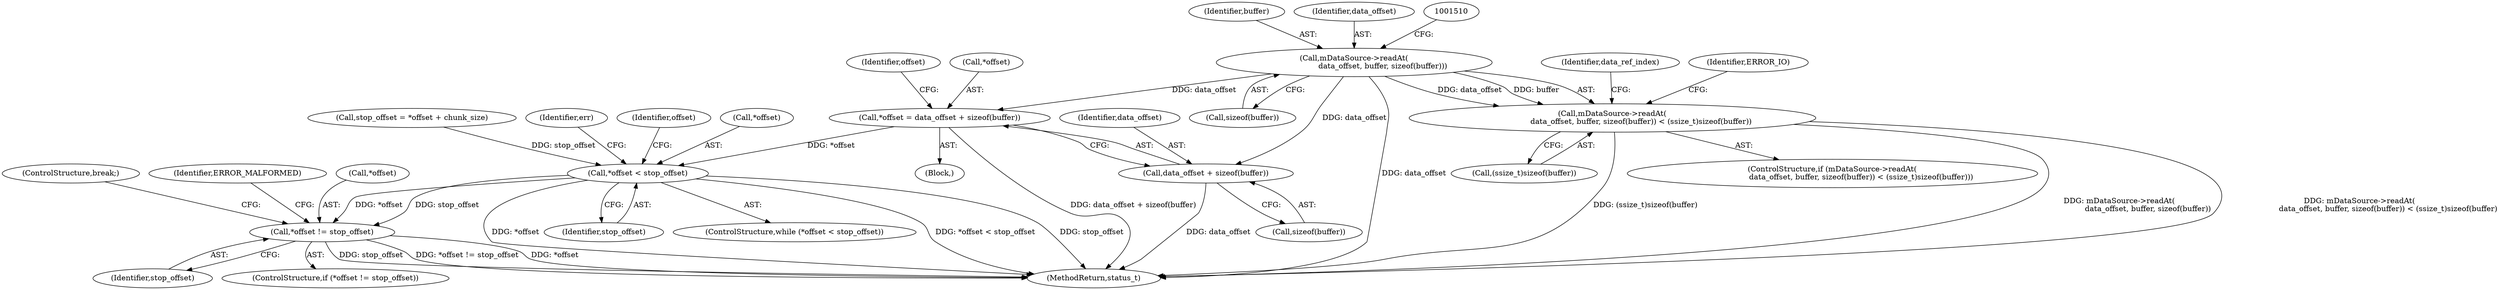 digraph "0_Android_6fe85f7e15203e48df2cc3e8e1c4bc6ad49dc968@API" {
"1001504" [label="(Call,mDataSource->readAt(\n                        data_offset, buffer, sizeof(buffer)))"];
"1001503" [label="(Call,mDataSource->readAt(\n                        data_offset, buffer, sizeof(buffer)) < (ssize_t)sizeof(buffer))"];
"1001588" [label="(Call,*offset = data_offset + sizeof(buffer))"];
"1001596" [label="(Call,*offset < stop_offset)"];
"1001617" [label="(Call,*offset != stop_offset)"];
"1001591" [label="(Call,data_offset + sizeof(buffer))"];
"1001506" [label="(Identifier,buffer)"];
"1001504" [label="(Call,mDataSource->readAt(\n                        data_offset, buffer, sizeof(buffer)))"];
"1001490" [label="(Block,)"];
"1001597" [label="(Call,*offset)"];
"1002927" [label="(MethodReturn,status_t)"];
"1001620" [label="(Identifier,stop_offset)"];
"1001618" [label="(Call,*offset)"];
"1001505" [label="(Identifier,data_offset)"];
"1001507" [label="(Call,sizeof(buffer))"];
"1001598" [label="(Identifier,offset)"];
"1001616" [label="(ControlStructure,if (*offset != stop_offset))"];
"1001582" [label="(Call,stop_offset = *offset + chunk_size)"];
"1001599" [label="(Identifier,stop_offset)"];
"1001509" [label="(Call,(ssize_t)sizeof(buffer))"];
"1001617" [label="(Call,*offset != stop_offset)"];
"1001603" [label="(Identifier,err)"];
"1001593" [label="(Call,sizeof(buffer))"];
"1001518" [label="(Identifier,data_ref_index)"];
"1001589" [label="(Call,*offset)"];
"1001592" [label="(Identifier,data_offset)"];
"1001502" [label="(ControlStructure,if (mDataSource->readAt(\n                        data_offset, buffer, sizeof(buffer)) < (ssize_t)sizeof(buffer)))"];
"1001595" [label="(ControlStructure,while (*offset < stop_offset))"];
"1001624" [label="(ControlStructure,break;)"];
"1001588" [label="(Call,*offset = data_offset + sizeof(buffer))"];
"1001591" [label="(Call,data_offset + sizeof(buffer))"];
"1001619" [label="(Identifier,offset)"];
"1001515" [label="(Identifier,ERROR_IO)"];
"1001503" [label="(Call,mDataSource->readAt(\n                        data_offset, buffer, sizeof(buffer)) < (ssize_t)sizeof(buffer))"];
"1001596" [label="(Call,*offset < stop_offset)"];
"1001623" [label="(Identifier,ERROR_MALFORMED)"];
"1001504" -> "1001503"  [label="AST: "];
"1001504" -> "1001507"  [label="CFG: "];
"1001505" -> "1001504"  [label="AST: "];
"1001506" -> "1001504"  [label="AST: "];
"1001507" -> "1001504"  [label="AST: "];
"1001510" -> "1001504"  [label="CFG: "];
"1001504" -> "1002927"  [label="DDG: data_offset"];
"1001504" -> "1001503"  [label="DDG: data_offset"];
"1001504" -> "1001503"  [label="DDG: buffer"];
"1001504" -> "1001588"  [label="DDG: data_offset"];
"1001504" -> "1001591"  [label="DDG: data_offset"];
"1001503" -> "1001502"  [label="AST: "];
"1001503" -> "1001509"  [label="CFG: "];
"1001509" -> "1001503"  [label="AST: "];
"1001515" -> "1001503"  [label="CFG: "];
"1001518" -> "1001503"  [label="CFG: "];
"1001503" -> "1002927"  [label="DDG: (ssize_t)sizeof(buffer)"];
"1001503" -> "1002927"  [label="DDG: mDataSource->readAt(\n                        data_offset, buffer, sizeof(buffer))"];
"1001503" -> "1002927"  [label="DDG: mDataSource->readAt(\n                        data_offset, buffer, sizeof(buffer)) < (ssize_t)sizeof(buffer)"];
"1001588" -> "1001490"  [label="AST: "];
"1001588" -> "1001591"  [label="CFG: "];
"1001589" -> "1001588"  [label="AST: "];
"1001591" -> "1001588"  [label="AST: "];
"1001598" -> "1001588"  [label="CFG: "];
"1001588" -> "1002927"  [label="DDG: data_offset + sizeof(buffer)"];
"1001588" -> "1001596"  [label="DDG: *offset"];
"1001596" -> "1001595"  [label="AST: "];
"1001596" -> "1001599"  [label="CFG: "];
"1001597" -> "1001596"  [label="AST: "];
"1001599" -> "1001596"  [label="AST: "];
"1001603" -> "1001596"  [label="CFG: "];
"1001619" -> "1001596"  [label="CFG: "];
"1001596" -> "1002927"  [label="DDG: stop_offset"];
"1001596" -> "1002927"  [label="DDG: *offset"];
"1001596" -> "1002927"  [label="DDG: *offset < stop_offset"];
"1001582" -> "1001596"  [label="DDG: stop_offset"];
"1001596" -> "1001617"  [label="DDG: *offset"];
"1001596" -> "1001617"  [label="DDG: stop_offset"];
"1001617" -> "1001616"  [label="AST: "];
"1001617" -> "1001620"  [label="CFG: "];
"1001618" -> "1001617"  [label="AST: "];
"1001620" -> "1001617"  [label="AST: "];
"1001623" -> "1001617"  [label="CFG: "];
"1001624" -> "1001617"  [label="CFG: "];
"1001617" -> "1002927"  [label="DDG: stop_offset"];
"1001617" -> "1002927"  [label="DDG: *offset != stop_offset"];
"1001617" -> "1002927"  [label="DDG: *offset"];
"1001591" -> "1001593"  [label="CFG: "];
"1001592" -> "1001591"  [label="AST: "];
"1001593" -> "1001591"  [label="AST: "];
"1001591" -> "1002927"  [label="DDG: data_offset"];
}
